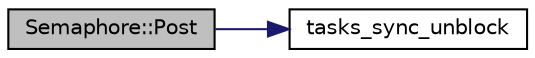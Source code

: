 digraph "Semaphore::Post"
{
 // LATEX_PDF_SIZE
  edge [fontname="Helvetica",fontsize="10",labelfontname="Helvetica",labelfontsize="10"];
  node [fontname="Helvetica",fontsize="10",shape=record];
  rankdir="LR";
  Node1 [label="Semaphore::Post",height=0.2,width=0.4,color="black", fillcolor="grey75", style="filled", fontcolor="black",tooltip="Increments the semaphore's counter. This is used to indicate that the thread or process is done utili..."];
  Node1 -> Node2 [color="midnightblue",fontsize="10",style="solid",fontname="Helvetica"];
  Node2 [label="tasks_sync_unblock",height=0.2,width=0.4,color="black", fillcolor="white", style="filled",URL="$d5/d9d/tasks_8cpp.html#a95269b08443b913d1ca443794e4aa3ad",tooltip=" "];
}

